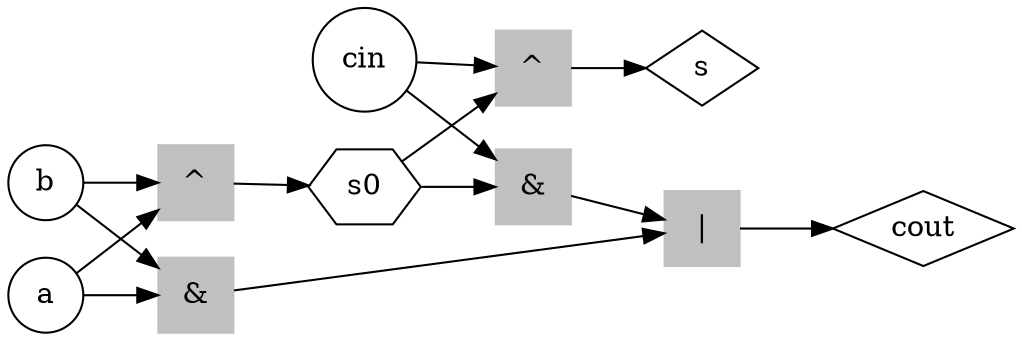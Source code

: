 digraph full_adder {
  rankdir="LR";
  cin [label="cin", shape=circle];
  b [label="b", shape=circle];
  a [label="a", shape=circle];
  cout [label="cout", shape=diamond];
  s [label="s", shape=diamond];
  s0 [label="s0", shape=hexagon];
  8 [label="^", shape=square, style=filled, color=gray];
  a -> 8;
  b -> 8;
  8 -> s0  12 [label="^", shape=square, style=filled, color=gray];
  s0 -> 12;
  cin -> 12;
  12 -> s  16 [label="&", shape=square, style=filled, color=gray];
  a -> 16;
  b -> 16;
  19 [label="&", shape=square, style=filled, color=gray];
  s0 -> 19;
  cin -> 19;
  20 [label="|", shape=square, style=filled, color=gray];
  16 -> 20;
  19 -> 20;
  20 -> cout}